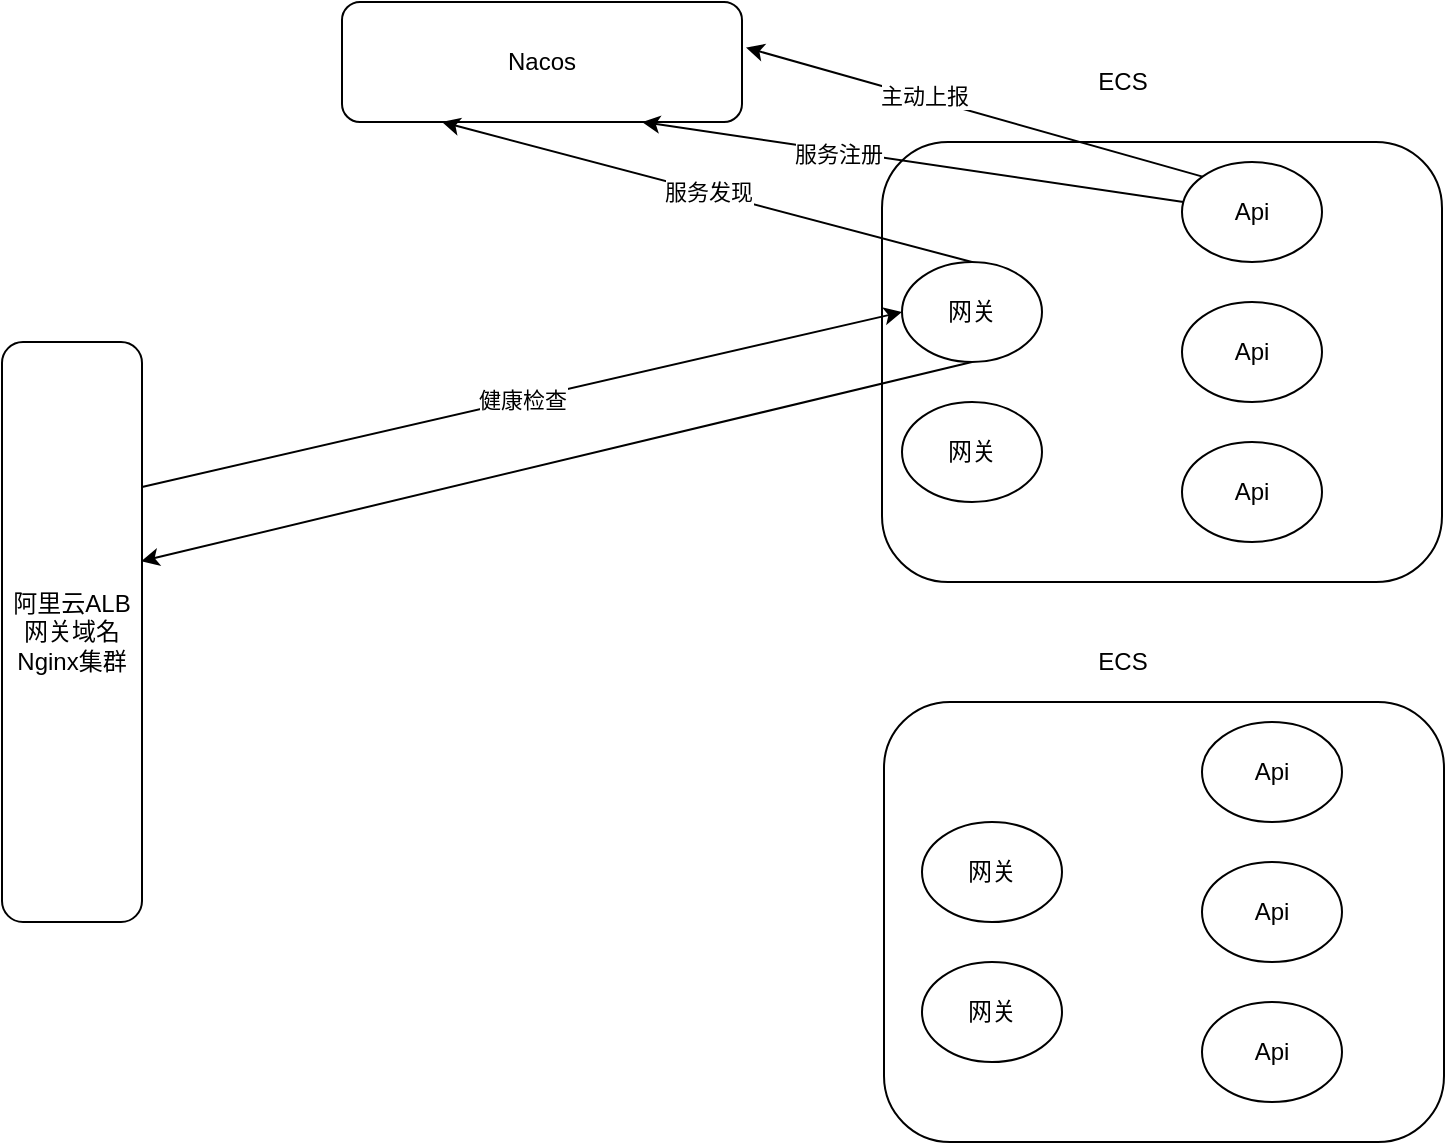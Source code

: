 <mxfile version="20.7.4" type="device"><diagram id="C8-j4myfRKveu9RDAM-I" name="第 1 页"><mxGraphModel dx="1050" dy="621" grid="1" gridSize="10" guides="1" tooltips="1" connect="1" arrows="1" fold="1" page="1" pageScale="1" pageWidth="827" pageHeight="1169" math="0" shadow="0"><root><mxCell id="0"/><mxCell id="1" parent="0"/><mxCell id="SFohCeZeKtk_8gmuPf8q-2" value="阿里云ALB&lt;br&gt;网关域名&lt;br&gt;Nginx集群" style="rounded=1;whiteSpace=wrap;html=1;" parent="1" vertex="1"><mxGeometry x="50" y="180" width="70" height="290" as="geometry"/></mxCell><mxCell id="SFohCeZeKtk_8gmuPf8q-3" value="Nacos" style="rounded=1;whiteSpace=wrap;html=1;" parent="1" vertex="1"><mxGeometry x="220" y="10" width="200" height="60" as="geometry"/></mxCell><mxCell id="SFohCeZeKtk_8gmuPf8q-4" value="" style="rounded=1;whiteSpace=wrap;html=1;" parent="1" vertex="1"><mxGeometry x="490" y="80" width="280" height="220" as="geometry"/></mxCell><mxCell id="SFohCeZeKtk_8gmuPf8q-5" value="网关" style="ellipse;whiteSpace=wrap;html=1;" parent="1" vertex="1"><mxGeometry x="500" y="140" width="70" height="50" as="geometry"/></mxCell><mxCell id="SFohCeZeKtk_8gmuPf8q-6" value="网关" style="ellipse;whiteSpace=wrap;html=1;" parent="1" vertex="1"><mxGeometry x="500" y="210" width="70" height="50" as="geometry"/></mxCell><mxCell id="SFohCeZeKtk_8gmuPf8q-7" value="Api" style="ellipse;whiteSpace=wrap;html=1;" parent="1" vertex="1"><mxGeometry x="640" y="230" width="70" height="50" as="geometry"/></mxCell><mxCell id="SFohCeZeKtk_8gmuPf8q-8" value="Api" style="ellipse;whiteSpace=wrap;html=1;" parent="1" vertex="1"><mxGeometry x="640" y="160" width="70" height="50" as="geometry"/></mxCell><mxCell id="SFohCeZeKtk_8gmuPf8q-9" value="Api" style="ellipse;whiteSpace=wrap;html=1;" parent="1" vertex="1"><mxGeometry x="640" y="90" width="70" height="50" as="geometry"/></mxCell><mxCell id="SFohCeZeKtk_8gmuPf8q-11" value="服务发现" style="endArrow=classic;html=1;rounded=0;exitX=0.5;exitY=0;exitDx=0;exitDy=0;" parent="1" source="SFohCeZeKtk_8gmuPf8q-5" edge="1"><mxGeometry width="50" height="50" relative="1" as="geometry"><mxPoint x="520.251" y="157.322" as="sourcePoint"/><mxPoint x="270" y="70" as="targetPoint"/></mxGeometry></mxCell><mxCell id="SFohCeZeKtk_8gmuPf8q-12" value="" style="endArrow=classic;html=1;rounded=0;entryX=0.75;entryY=1;entryDx=0;entryDy=0;" parent="1" source="SFohCeZeKtk_8gmuPf8q-9" target="SFohCeZeKtk_8gmuPf8q-3" edge="1"><mxGeometry width="50" height="50" relative="1" as="geometry"><mxPoint x="390" y="120" as="sourcePoint"/><mxPoint x="440" y="70" as="targetPoint"/></mxGeometry></mxCell><mxCell id="aUZ5xnfq_7_jbD5-v96l-5" value="服务注册" style="edgeLabel;html=1;align=center;verticalAlign=middle;resizable=0;points=[];" vertex="1" connectable="0" parent="SFohCeZeKtk_8gmuPf8q-12"><mxGeometry x="0.277" y="1" relative="1" as="geometry"><mxPoint as="offset"/></mxGeometry></mxCell><mxCell id="SFohCeZeKtk_8gmuPf8q-15" value="" style="rounded=1;whiteSpace=wrap;html=1;" parent="1" vertex="1"><mxGeometry x="491" y="360" width="280" height="220" as="geometry"/></mxCell><mxCell id="SFohCeZeKtk_8gmuPf8q-16" value="网关" style="ellipse;whiteSpace=wrap;html=1;" parent="1" vertex="1"><mxGeometry x="510" y="420" width="70" height="50" as="geometry"/></mxCell><mxCell id="SFohCeZeKtk_8gmuPf8q-17" value="网关" style="ellipse;whiteSpace=wrap;html=1;" parent="1" vertex="1"><mxGeometry x="510" y="490" width="70" height="50" as="geometry"/></mxCell><mxCell id="SFohCeZeKtk_8gmuPf8q-18" value="Api" style="ellipse;whiteSpace=wrap;html=1;" parent="1" vertex="1"><mxGeometry x="650" y="510" width="70" height="50" as="geometry"/></mxCell><mxCell id="SFohCeZeKtk_8gmuPf8q-19" value="Api" style="ellipse;whiteSpace=wrap;html=1;" parent="1" vertex="1"><mxGeometry x="650" y="440" width="70" height="50" as="geometry"/></mxCell><mxCell id="SFohCeZeKtk_8gmuPf8q-20" value="Api" style="ellipse;whiteSpace=wrap;html=1;" parent="1" vertex="1"><mxGeometry x="650" y="370" width="70" height="50" as="geometry"/></mxCell><mxCell id="SFohCeZeKtk_8gmuPf8q-21" value="ECS" style="text;html=1;align=center;verticalAlign=middle;resizable=0;points=[];autosize=1;strokeColor=none;fillColor=none;" parent="1" vertex="1"><mxGeometry x="585" y="35" width="50" height="30" as="geometry"/></mxCell><mxCell id="SFohCeZeKtk_8gmuPf8q-22" value="ECS" style="text;html=1;align=center;verticalAlign=middle;resizable=0;points=[];autosize=1;strokeColor=none;fillColor=none;" parent="1" vertex="1"><mxGeometry x="585" y="325" width="50" height="30" as="geometry"/></mxCell><mxCell id="SFohCeZeKtk_8gmuPf8q-24" value="" style="endArrow=classic;html=1;rounded=0;entryX=0.994;entryY=0.378;entryDx=0;entryDy=0;entryPerimeter=0;exitX=0.5;exitY=1;exitDx=0;exitDy=0;" parent="1" source="SFohCeZeKtk_8gmuPf8q-5" target="SFohCeZeKtk_8gmuPf8q-2" edge="1"><mxGeometry width="50" height="50" relative="1" as="geometry"><mxPoint x="240" y="390" as="sourcePoint"/><mxPoint x="290" y="340" as="targetPoint"/></mxGeometry></mxCell><mxCell id="aUZ5xnfq_7_jbD5-v96l-1" value="健康检查" style="endArrow=classic;html=1;rounded=0;entryX=0;entryY=0.5;entryDx=0;entryDy=0;exitX=1;exitY=0.25;exitDx=0;exitDy=0;" edge="1" parent="1" source="SFohCeZeKtk_8gmuPf8q-2" target="SFohCeZeKtk_8gmuPf8q-5"><mxGeometry width="50" height="50" relative="1" as="geometry"><mxPoint x="390" y="350" as="sourcePoint"/><mxPoint x="440" y="300" as="targetPoint"/></mxGeometry></mxCell><mxCell id="aUZ5xnfq_7_jbD5-v96l-3" value="" style="endArrow=classic;html=1;rounded=0;entryX=1.01;entryY=0.38;entryDx=0;entryDy=0;entryPerimeter=0;exitX=0;exitY=0;exitDx=0;exitDy=0;" edge="1" parent="1" source="SFohCeZeKtk_8gmuPf8q-9" target="SFohCeZeKtk_8gmuPf8q-3"><mxGeometry width="50" height="50" relative="1" as="geometry"><mxPoint x="390" y="350" as="sourcePoint"/><mxPoint x="440" y="300" as="targetPoint"/></mxGeometry></mxCell><mxCell id="aUZ5xnfq_7_jbD5-v96l-4" value="主动上报" style="edgeLabel;html=1;align=center;verticalAlign=middle;resizable=0;points=[];" vertex="1" connectable="0" parent="aUZ5xnfq_7_jbD5-v96l-3"><mxGeometry x="0.224" y="-1" relative="1" as="geometry"><mxPoint as="offset"/></mxGeometry></mxCell></root></mxGraphModel></diagram></mxfile>